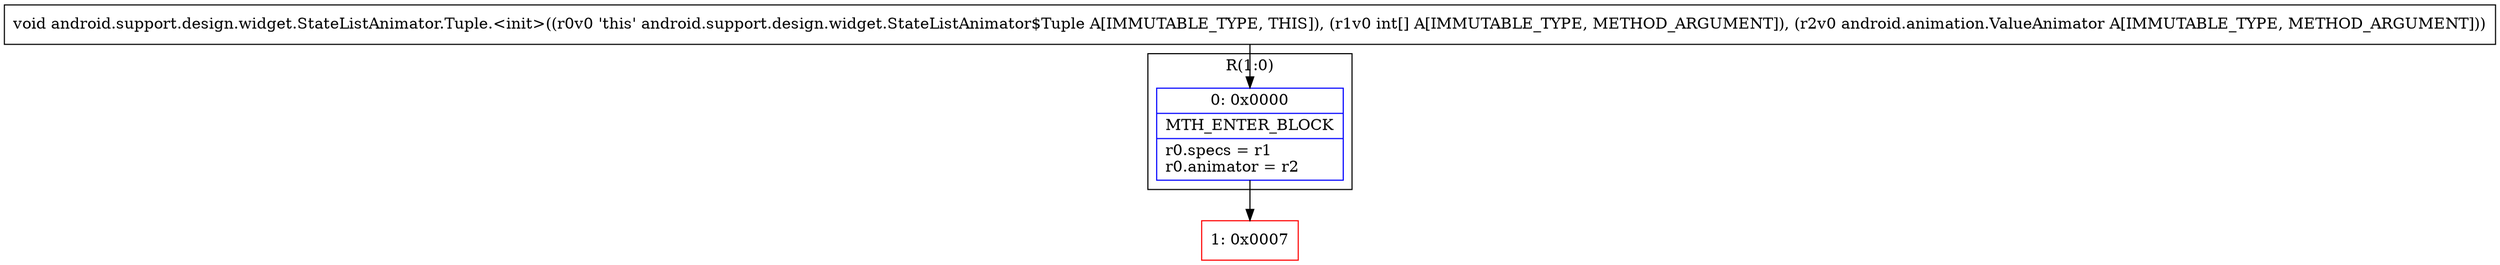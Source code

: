 digraph "CFG forandroid.support.design.widget.StateListAnimator.Tuple.\<init\>([ILandroid\/animation\/ValueAnimator;)V" {
subgraph cluster_Region_945149551 {
label = "R(1:0)";
node [shape=record,color=blue];
Node_0 [shape=record,label="{0\:\ 0x0000|MTH_ENTER_BLOCK\l|r0.specs = r1\lr0.animator = r2\l}"];
}
Node_1 [shape=record,color=red,label="{1\:\ 0x0007}"];
MethodNode[shape=record,label="{void android.support.design.widget.StateListAnimator.Tuple.\<init\>((r0v0 'this' android.support.design.widget.StateListAnimator$Tuple A[IMMUTABLE_TYPE, THIS]), (r1v0 int[] A[IMMUTABLE_TYPE, METHOD_ARGUMENT]), (r2v0 android.animation.ValueAnimator A[IMMUTABLE_TYPE, METHOD_ARGUMENT])) }"];
MethodNode -> Node_0;
Node_0 -> Node_1;
}

